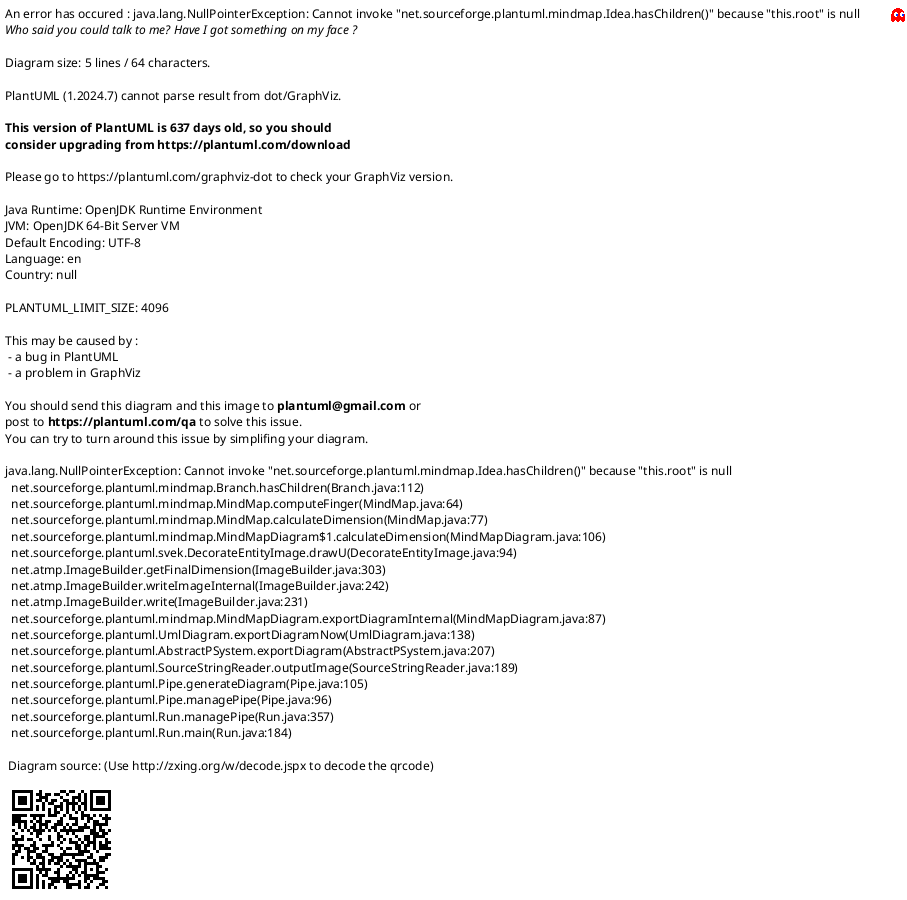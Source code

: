 @startmindmap
'https://plantuml.com/mindmap-diagram

title Chain of responsibility title

@endmindmap
